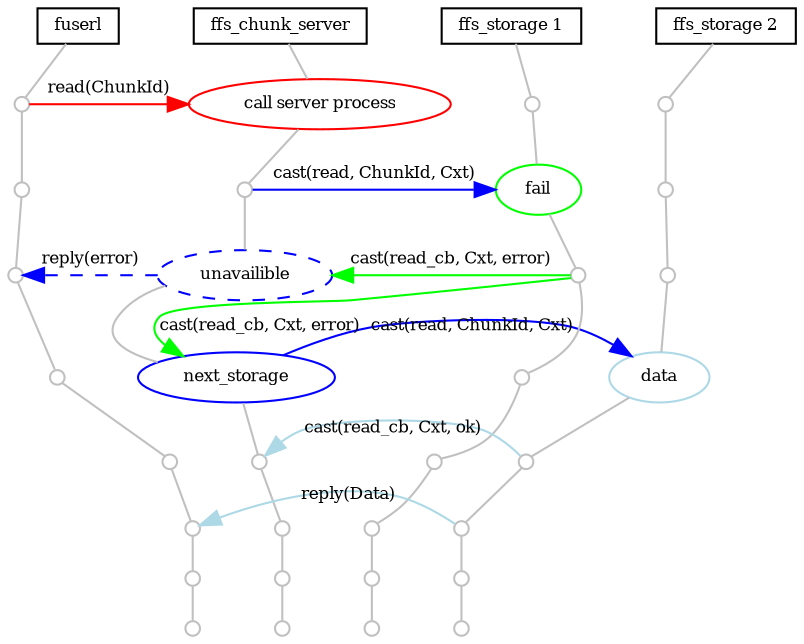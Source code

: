 digraph G{
    ranksep=.1;
    size="7.5,7.5";
    node [fontsize=8, style=point, width=.1, height=.1, color=grey, label=""];
    edge [arrowhead=none, style=filled, color=grey];
    
    p1_0->p1_1->p1_2->p1_3->p1_4->p1_5->p1_6->p1_7->p1_8;
    p2_0->p2_1->p2_2->p2_3->p2_4->p2_5->p2_6->p2_7->p2_8;
    p3_0->p3_1->p3_2->p3_3->p3_4->p3_5->p3_6->p3_7->p3_8;
    p4_0->p4_1->p4_2->p4_3->p4_4->p4_5->p4_6->p4_7->p4_8;
    
    p1_0 -> p2_0 -> p3_0 -> p4_0 [style=invis]
    {rank = same; edge[style=invis] p1_0 -> p2_0 -> p3_0 -> p4_0}
    {rank = same; edge[style=invis] p1_1 -> p2_1 -> p3_1 -> p4_1}
    {rank = same; edge[style=invis] p1_2 -> p2_2 -> p3_2 -> p4_2}
    {rank = same; edge[style=invis] p1_3 -> p2_3 -> p3_3 -> p4_3}
    {rank = same; edge[style=invis] p1_4 -> p2_4 -> p3_4 -> p4_4}
    {rank = same; edge[style=invis] p1_5 -> p2_5 -> p3_5 -> p4_5}
    {rank = same; edge[style=invis] p1_6 -> p2_6 -> p3_6 -> p4_6}
    {rank = same; edge[style=invis] p1_7 -> p2_7 -> p3_7 -> p4_7}
    {rank = same; edge[style=invis] p1_8 -> p2_8 -> p3_8 -> p4_8}
    
    edge [style=filled, fontsize=8, weight=0, arrowtail=none,
          arrowhead=normal, color=black];

    // Node names   
    p1_0 [color=black, shape=box, label="fuserl"];
    p2_0 [color=black, shape=box, label="ffs_chunk_server"];
    p3_0 [color=black, shape=box, label="ffs_storage 1"];
    p4_0 [color=black, shape=box, label="ffs_storage 2"];

    // Transitions
    p1_1 -> p2_1 [label="read(ChunkId)", color=red]
    p2_1 [label="call server process", color=red]
    p2_2 -> p3_2 [label="cast(read, ChunkId, Cxt)", color=blue]
    p3_2 [label="fail", color=green]
    p3_3 -> p2_4 [label="cast(read_cb, Cxt, error)", color=green]
    p2_4 [label="next_storage", color=blue]
    p2_4 -> p4_4 [label="cast(read, ChunkId, Cxt)", color=blue]
    p4_4 [label="data", color=lightblue]
    p4_5 -> p2_5 [label="cast(read_cb, Cxt, ok)", color=lightblue]
    p4_6 -> p1_6 [label="reply(Data)", color=lightblue]

    p3_3 -> p2_3 [label="cast(read_cb, Cxt, error)", color=green]
    p2_3 [label="unavailible", style=dashed, color=blue]
    p2_3 -> p1_3 [label="reply(error)", style=dashed, color=blue]
}


